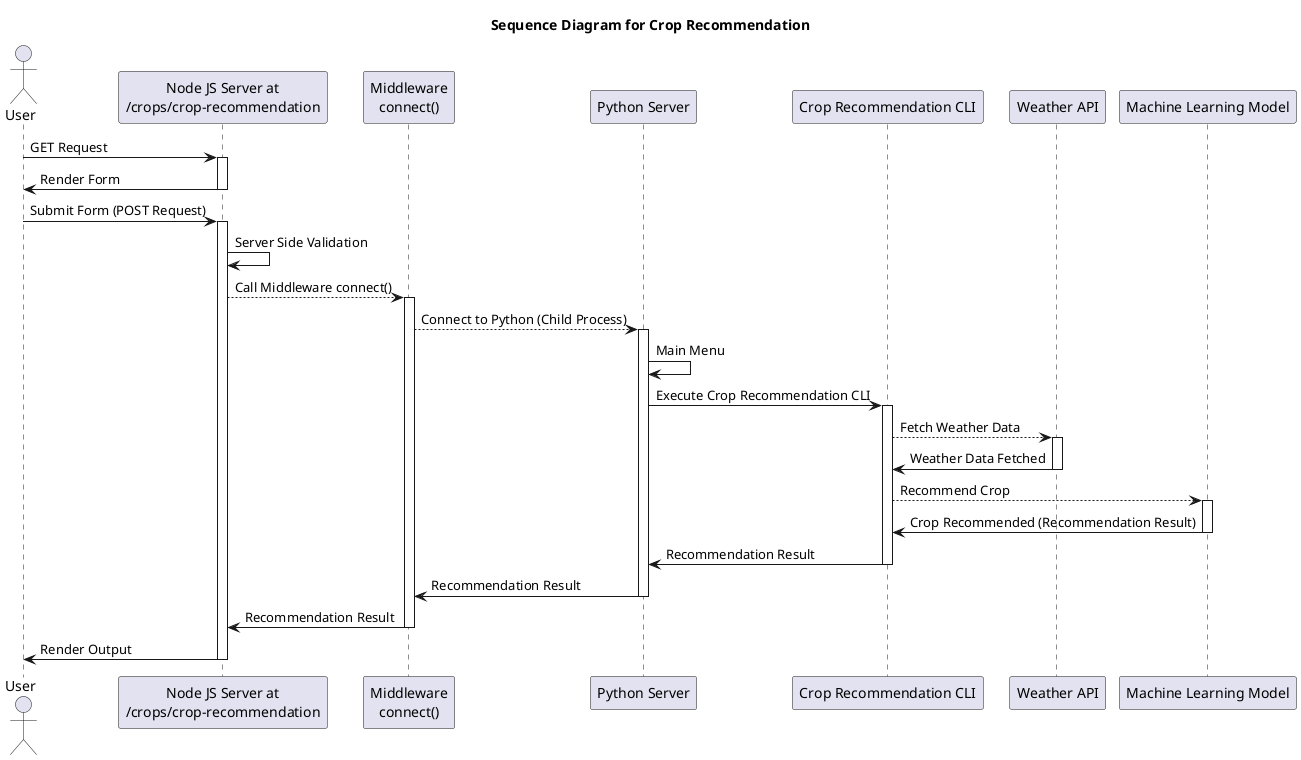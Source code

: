 @startuml Crop Recommendation
title Sequence Diagram for Crop Recommendation

actor User as U
participant "Node JS Server at\n/crops/crop-recommendation" as WS
participant "Middleware\nconnect()" as M
participant "Python Server" as PS
participant "Crop Recommendation CLI" as CR
participant "Weather API" as API
participant "Machine Learning Model" as ML

U -> WS: GET Request
activate WS
WS -> U: Render Form
deactivate WS
U -> WS: Submit Form (POST Request)
activate WS
WS -> WS: Server Side Validation
WS --> M: Call Middleware connect()
activate M
M --> PS: Connect to Python (Child Process)
activate PS
PS -> PS: Main Menu
PS -> CR: Execute Crop Recommendation CLI
activate CR
CR --> API: Fetch Weather Data
activate API
API -> CR: Weather Data Fetched
deactivate API
CR --> ML: Recommend Crop
activate ML
ML -> CR: Crop Recommended (Recommendation Result)
deactivate ML
CR -> PS: Recommendation Result
deactivate CR
PS -> M: Recommendation Result
deactivate PS
M -> WS: Recommendation Result
deactivate M
WS -> U: Render Output
deactivate WS
@enduml
